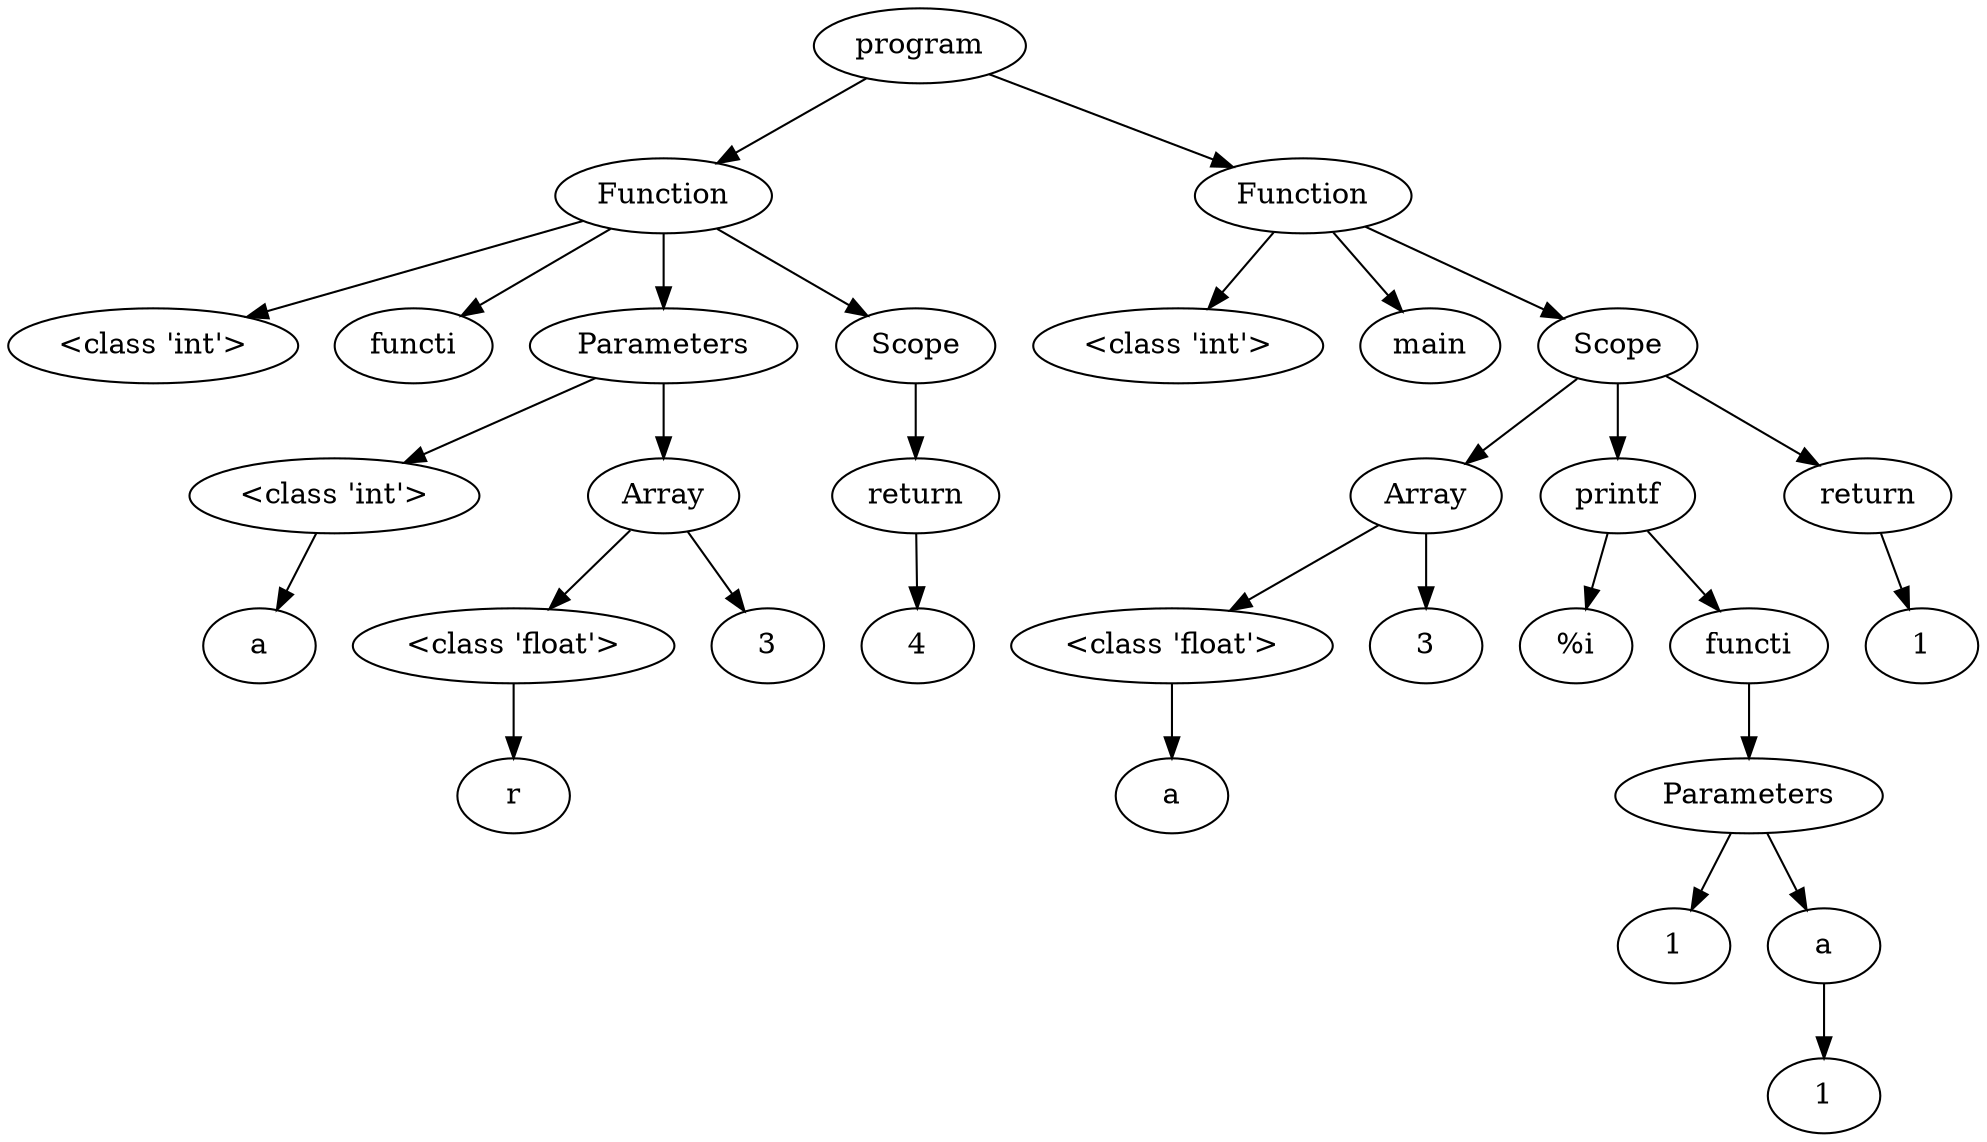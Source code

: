 digraph G { 
"<AST.AST object at 0x00000201C4A965B0> (0)"[label="program"]
"<AST.ASTFunction object at 0x00000201C4A96280> (1)"[label="Function"]
"<AST.AST object at 0x00000201C4A965B0> (0)"->"<AST.ASTFunction object at 0x00000201C4A96280> (1)"
"<AST.ASTFunction object at 0x00000201C4A96280> (1)"[label="Function"]
"<AST.ASTDataType object at 0x00000201C4A96610> (2)"[label="<class 'int'>"]
"<AST.ASTFunction object at 0x00000201C4A96280> (1)"->"<AST.ASTDataType object at 0x00000201C4A96610> (2)"
"<AST.ASTFunctionName object at 0x00000201C4A964C0> (2)"[label="functi"]
"<AST.ASTFunction object at 0x00000201C4A96280> (1)"->"<AST.ASTFunctionName object at 0x00000201C4A964C0> (2)"
"<AST.ASTParameters object at 0x00000201C4A96400> (2)"[label="Parameters"]
"<AST.ASTFunction object at 0x00000201C4A96280> (1)"->"<AST.ASTParameters object at 0x00000201C4A96400> (2)"
"<AST.ASTParameters object at 0x00000201C4A96400> (2)"[label="Parameters"]
"<AST.ASTDataType object at 0x00000201C4A96790> (3)"[label="<class 'int'>"]
"<AST.ASTParameters object at 0x00000201C4A96400> (2)"->"<AST.ASTDataType object at 0x00000201C4A96790> (3)"
"<AST.ASTDataType object at 0x00000201C4A96790> (3)"[label="<class 'int'>"]
"<AST.ASTVariable object at 0x00000201C4A963D0> (4)"[label="a"]
"<AST.ASTDataType object at 0x00000201C4A96790> (3)"->"<AST.ASTVariable object at 0x00000201C4A963D0> (4)"
"<AST.ASTArray object at 0x00000201C4A96250> (3)"[label="Array"]
"<AST.ASTParameters object at 0x00000201C4A96400> (2)"->"<AST.ASTArray object at 0x00000201C4A96250> (3)"
"<AST.ASTArray object at 0x00000201C4A96250> (3)"[label="Array"]
"<AST.ASTDataType object at 0x00000201C4A96070> (4)"[label="<class 'float'>"]
"<AST.ASTArray object at 0x00000201C4A96250> (3)"->"<AST.ASTDataType object at 0x00000201C4A96070> (4)"
"<AST.ASTDataType object at 0x00000201C4A96070> (4)"[label="<class 'float'>"]
"<AST.ASTVariable object at 0x00000201C4A96340> (5)"[label="r"]
"<AST.ASTDataType object at 0x00000201C4A96070> (4)"->"<AST.ASTVariable object at 0x00000201C4A96340> (5)"
"<AST.ASTArrayLength object at 0x00000201C4A967F0> (4)"[label="3"]
"<AST.ASTArray object at 0x00000201C4A96250> (3)"->"<AST.ASTArrayLength object at 0x00000201C4A967F0> (4)"
"<AST.ASTScope object at 0x00000201C4A96430> (2)"[label="Scope"]
"<AST.ASTFunction object at 0x00000201C4A96280> (1)"->"<AST.ASTScope object at 0x00000201C4A96430> (2)"
"<AST.ASTScope object at 0x00000201C4A96430> (2)"[label="Scope"]
"<AST.ASTReturn object at 0x00000201C4A968B0> (3)"[label="return"]
"<AST.ASTScope object at 0x00000201C4A96430> (2)"->"<AST.ASTReturn object at 0x00000201C4A968B0> (3)"
"<AST.ASTReturn object at 0x00000201C4A968B0> (3)"[label="return"]
"<AST.ASTInt object at 0x00000201C4A96910> (4)"[label="4"]
"<AST.ASTReturn object at 0x00000201C4A968B0> (3)"->"<AST.ASTInt object at 0x00000201C4A96910> (4)"
"<AST.ASTFunction object at 0x00000201C4A96850> (1)"[label="Function"]
"<AST.AST object at 0x00000201C4A965B0> (0)"->"<AST.ASTFunction object at 0x00000201C4A96850> (1)"
"<AST.ASTFunction object at 0x00000201C4A96850> (1)"[label="Function"]
"<AST.ASTDataType object at 0x00000201C4A969A0> (2)"[label="<class 'int'>"]
"<AST.ASTFunction object at 0x00000201C4A96850> (1)"->"<AST.ASTDataType object at 0x00000201C4A969A0> (2)"
"<AST.ASTFunctionName object at 0x00000201C4A96A30> (2)"[label="main"]
"<AST.ASTFunction object at 0x00000201C4A96850> (1)"->"<AST.ASTFunctionName object at 0x00000201C4A96A30> (2)"
"<AST.ASTScope object at 0x00000201C4A96AC0> (2)"[label="Scope"]
"<AST.ASTFunction object at 0x00000201C4A96850> (1)"->"<AST.ASTScope object at 0x00000201C4A96AC0> (2)"
"<AST.ASTScope object at 0x00000201C4A96AC0> (2)"[label="Scope"]
"<AST.ASTArray object at 0x00000201C4A96BE0> (3)"[label="Array"]
"<AST.ASTScope object at 0x00000201C4A96AC0> (2)"->"<AST.ASTArray object at 0x00000201C4A96BE0> (3)"
"<AST.ASTArray object at 0x00000201C4A96BE0> (3)"[label="Array"]
"<AST.ASTDataType object at 0x00000201C4A96C10> (4)"[label="<class 'float'>"]
"<AST.ASTArray object at 0x00000201C4A96BE0> (3)"->"<AST.ASTDataType object at 0x00000201C4A96C10> (4)"
"<AST.ASTDataType object at 0x00000201C4A96C10> (4)"[label="<class 'float'>"]
"<AST.ASTVariable object at 0x00000201C4A96B20> (5)"[label="a"]
"<AST.ASTDataType object at 0x00000201C4A96C10> (4)"->"<AST.ASTVariable object at 0x00000201C4A96B20> (5)"
"<AST.ASTArrayLength object at 0x00000201C4A96CA0> (4)"[label="3"]
"<AST.ASTArray object at 0x00000201C4A96BE0> (3)"->"<AST.ASTArrayLength object at 0x00000201C4A96CA0> (4)"
"<AST.ASTPrintf object at 0x00000201C4A96CD0> (3)"[label="printf"]
"<AST.ASTScope object at 0x00000201C4A96AC0> (2)"->"<AST.ASTPrintf object at 0x00000201C4A96CD0> (3)"
"<AST.ASTPrintf object at 0x00000201C4A96CD0> (3)"[label="printf"]
"<AST.ASTText object at 0x00000201C4A96D30> (4)"[label="%i"]
"<AST.ASTPrintf object at 0x00000201C4A96CD0> (3)"->"<AST.ASTText object at 0x00000201C4A96D30> (4)"
"<AST.ASTFunctionName object at 0x00000201C4A96DC0> (4)"[label="functi"]
"<AST.ASTPrintf object at 0x00000201C4A96CD0> (3)"->"<AST.ASTFunctionName object at 0x00000201C4A96DC0> (4)"
"<AST.ASTFunctionName object at 0x00000201C4A96DC0> (4)"[label="functi"]
"<AST.ASTParameters object at 0x00000201C4A96E50> (5)"[label="Parameters"]
"<AST.ASTFunctionName object at 0x00000201C4A96DC0> (4)"->"<AST.ASTParameters object at 0x00000201C4A96E50> (5)"
"<AST.ASTParameters object at 0x00000201C4A96E50> (5)"[label="Parameters"]
"<AST.ASTInt object at 0x00000201C4A96B80> (6)"[label="1"]
"<AST.ASTParameters object at 0x00000201C4A96E50> (5)"->"<AST.ASTInt object at 0x00000201C4A96B80> (6)"
"<AST.ASTVariable object at 0x00000201C4A96460> (6)"[label="a"]
"<AST.ASTParameters object at 0x00000201C4A96E50> (5)"->"<AST.ASTVariable object at 0x00000201C4A96460> (6)"
"<AST.ASTVariable object at 0x00000201C4A96460> (6)"[label="a"]
"<AST.ASTArrayIndex object at 0x00000201C4A960D0> (7)"[label="1"]
"<AST.ASTVariable object at 0x00000201C4A96460> (6)"->"<AST.ASTArrayIndex object at 0x00000201C4A960D0> (7)"
"<AST.ASTReturn object at 0x00000201C4A96D90> (3)"[label="return"]
"<AST.ASTScope object at 0x00000201C4A96AC0> (2)"->"<AST.ASTReturn object at 0x00000201C4A96D90> (3)"
"<AST.ASTReturn object at 0x00000201C4A96D90> (3)"[label="return"]
"<AST.ASTInt object at 0x00000201C4A96F10> (4)"[label="1"]
"<AST.ASTReturn object at 0x00000201C4A96D90> (3)"->"<AST.ASTInt object at 0x00000201C4A96F10> (4)"
}